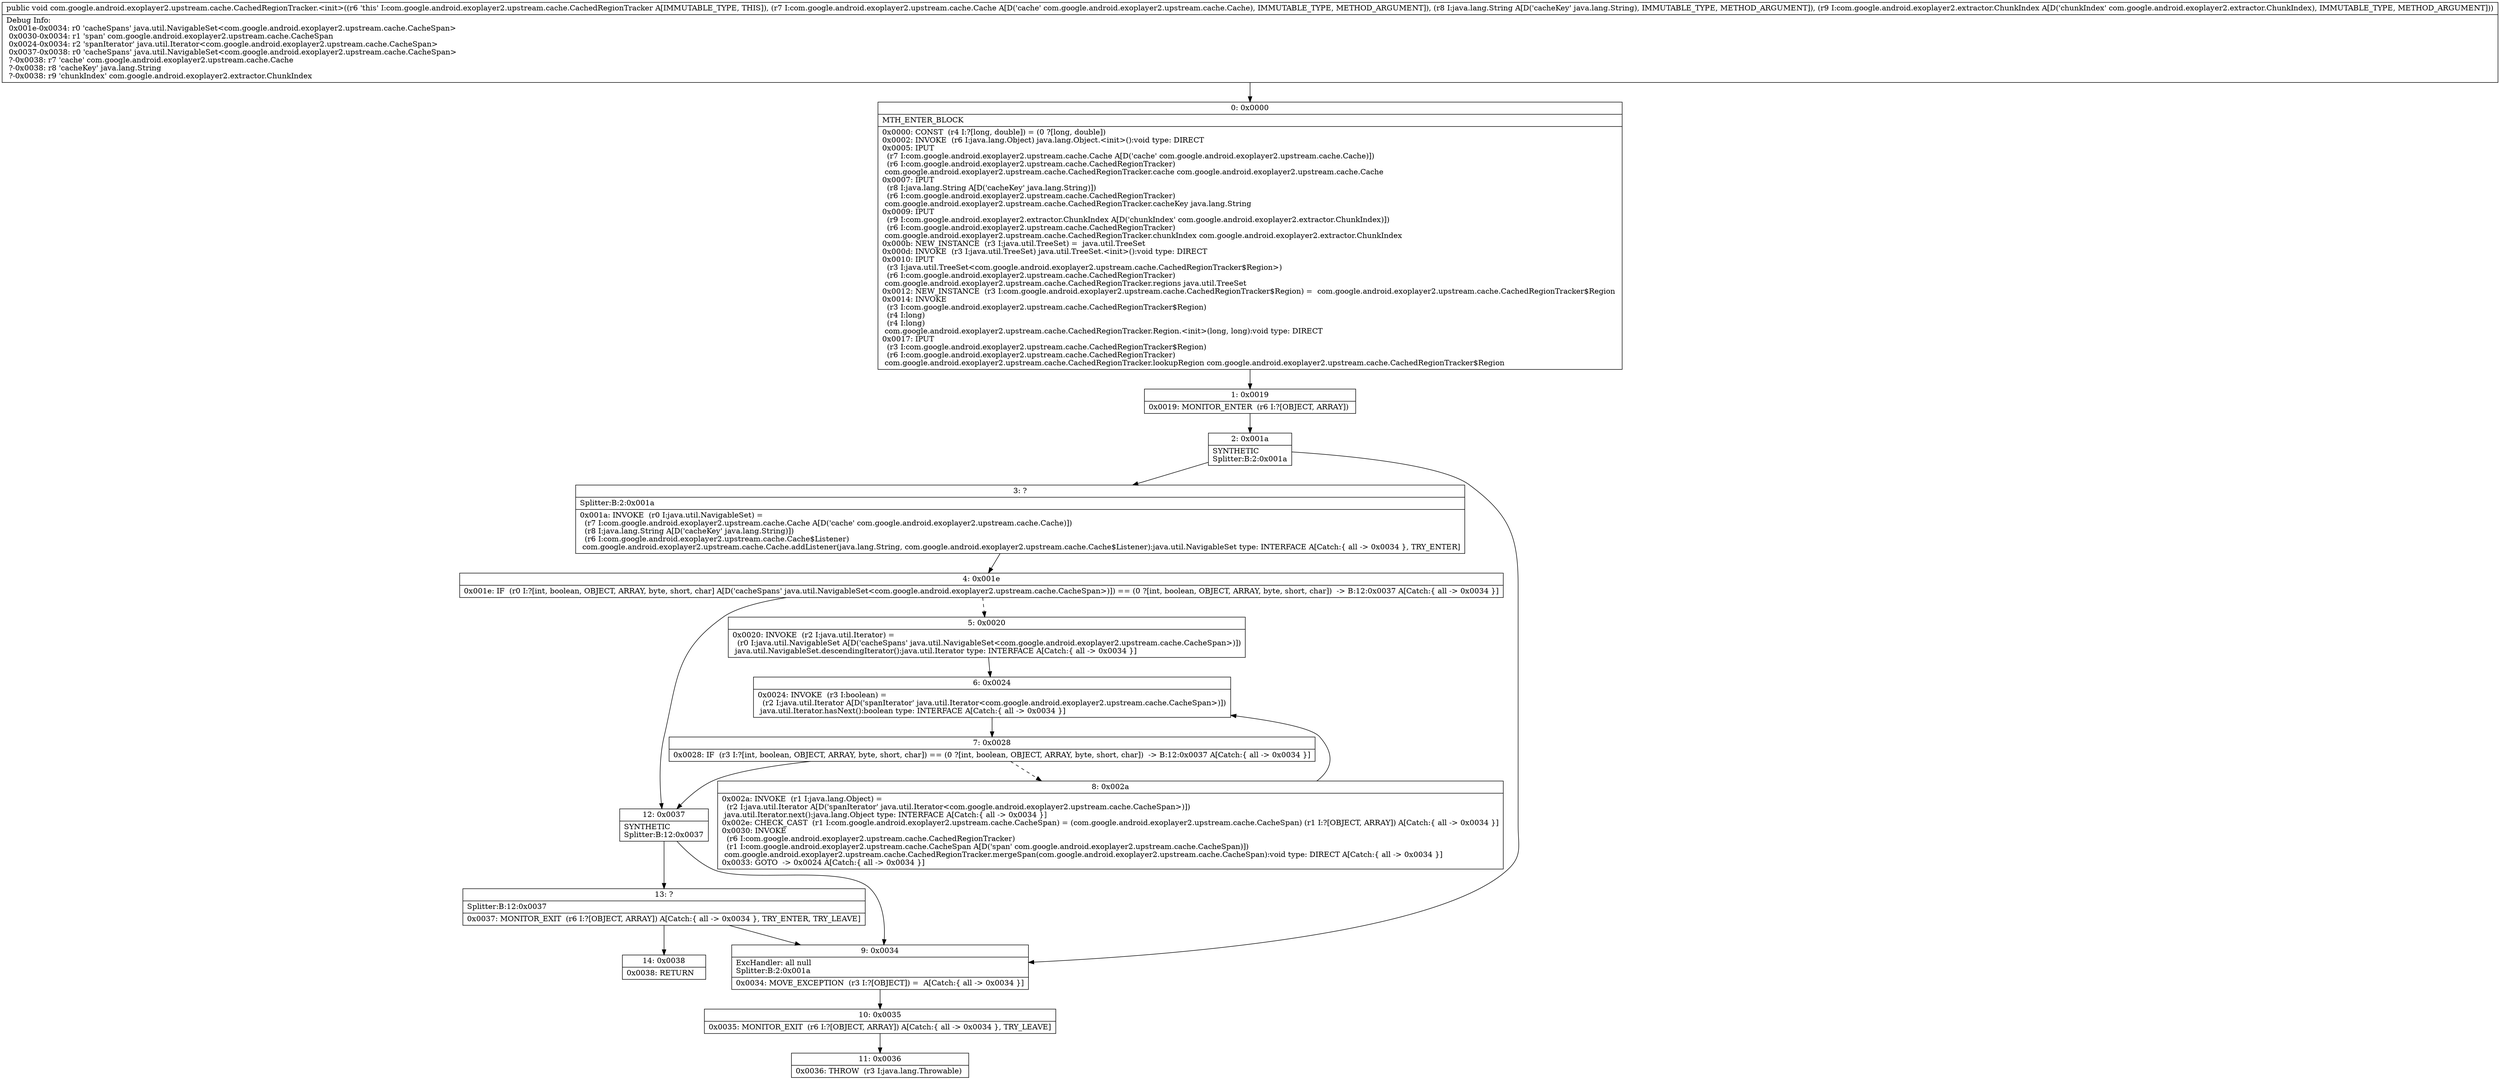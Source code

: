 digraph "CFG forcom.google.android.exoplayer2.upstream.cache.CachedRegionTracker.\<init\>(Lcom\/google\/android\/exoplayer2\/upstream\/cache\/Cache;Ljava\/lang\/String;Lcom\/google\/android\/exoplayer2\/extractor\/ChunkIndex;)V" {
Node_0 [shape=record,label="{0\:\ 0x0000|MTH_ENTER_BLOCK\l|0x0000: CONST  (r4 I:?[long, double]) = (0 ?[long, double]) \l0x0002: INVOKE  (r6 I:java.lang.Object) java.lang.Object.\<init\>():void type: DIRECT \l0x0005: IPUT  \l  (r7 I:com.google.android.exoplayer2.upstream.cache.Cache A[D('cache' com.google.android.exoplayer2.upstream.cache.Cache)])\l  (r6 I:com.google.android.exoplayer2.upstream.cache.CachedRegionTracker)\l com.google.android.exoplayer2.upstream.cache.CachedRegionTracker.cache com.google.android.exoplayer2.upstream.cache.Cache \l0x0007: IPUT  \l  (r8 I:java.lang.String A[D('cacheKey' java.lang.String)])\l  (r6 I:com.google.android.exoplayer2.upstream.cache.CachedRegionTracker)\l com.google.android.exoplayer2.upstream.cache.CachedRegionTracker.cacheKey java.lang.String \l0x0009: IPUT  \l  (r9 I:com.google.android.exoplayer2.extractor.ChunkIndex A[D('chunkIndex' com.google.android.exoplayer2.extractor.ChunkIndex)])\l  (r6 I:com.google.android.exoplayer2.upstream.cache.CachedRegionTracker)\l com.google.android.exoplayer2.upstream.cache.CachedRegionTracker.chunkIndex com.google.android.exoplayer2.extractor.ChunkIndex \l0x000b: NEW_INSTANCE  (r3 I:java.util.TreeSet) =  java.util.TreeSet \l0x000d: INVOKE  (r3 I:java.util.TreeSet) java.util.TreeSet.\<init\>():void type: DIRECT \l0x0010: IPUT  \l  (r3 I:java.util.TreeSet\<com.google.android.exoplayer2.upstream.cache.CachedRegionTracker$Region\>)\l  (r6 I:com.google.android.exoplayer2.upstream.cache.CachedRegionTracker)\l com.google.android.exoplayer2.upstream.cache.CachedRegionTracker.regions java.util.TreeSet \l0x0012: NEW_INSTANCE  (r3 I:com.google.android.exoplayer2.upstream.cache.CachedRegionTracker$Region) =  com.google.android.exoplayer2.upstream.cache.CachedRegionTracker$Region \l0x0014: INVOKE  \l  (r3 I:com.google.android.exoplayer2.upstream.cache.CachedRegionTracker$Region)\l  (r4 I:long)\l  (r4 I:long)\l com.google.android.exoplayer2.upstream.cache.CachedRegionTracker.Region.\<init\>(long, long):void type: DIRECT \l0x0017: IPUT  \l  (r3 I:com.google.android.exoplayer2.upstream.cache.CachedRegionTracker$Region)\l  (r6 I:com.google.android.exoplayer2.upstream.cache.CachedRegionTracker)\l com.google.android.exoplayer2.upstream.cache.CachedRegionTracker.lookupRegion com.google.android.exoplayer2.upstream.cache.CachedRegionTracker$Region \l}"];
Node_1 [shape=record,label="{1\:\ 0x0019|0x0019: MONITOR_ENTER  (r6 I:?[OBJECT, ARRAY]) \l}"];
Node_2 [shape=record,label="{2\:\ 0x001a|SYNTHETIC\lSplitter:B:2:0x001a\l}"];
Node_3 [shape=record,label="{3\:\ ?|Splitter:B:2:0x001a\l|0x001a: INVOKE  (r0 I:java.util.NavigableSet) = \l  (r7 I:com.google.android.exoplayer2.upstream.cache.Cache A[D('cache' com.google.android.exoplayer2.upstream.cache.Cache)])\l  (r8 I:java.lang.String A[D('cacheKey' java.lang.String)])\l  (r6 I:com.google.android.exoplayer2.upstream.cache.Cache$Listener)\l com.google.android.exoplayer2.upstream.cache.Cache.addListener(java.lang.String, com.google.android.exoplayer2.upstream.cache.Cache$Listener):java.util.NavigableSet type: INTERFACE A[Catch:\{ all \-\> 0x0034 \}, TRY_ENTER]\l}"];
Node_4 [shape=record,label="{4\:\ 0x001e|0x001e: IF  (r0 I:?[int, boolean, OBJECT, ARRAY, byte, short, char] A[D('cacheSpans' java.util.NavigableSet\<com.google.android.exoplayer2.upstream.cache.CacheSpan\>)]) == (0 ?[int, boolean, OBJECT, ARRAY, byte, short, char])  \-\> B:12:0x0037 A[Catch:\{ all \-\> 0x0034 \}]\l}"];
Node_5 [shape=record,label="{5\:\ 0x0020|0x0020: INVOKE  (r2 I:java.util.Iterator) = \l  (r0 I:java.util.NavigableSet A[D('cacheSpans' java.util.NavigableSet\<com.google.android.exoplayer2.upstream.cache.CacheSpan\>)])\l java.util.NavigableSet.descendingIterator():java.util.Iterator type: INTERFACE A[Catch:\{ all \-\> 0x0034 \}]\l}"];
Node_6 [shape=record,label="{6\:\ 0x0024|0x0024: INVOKE  (r3 I:boolean) = \l  (r2 I:java.util.Iterator A[D('spanIterator' java.util.Iterator\<com.google.android.exoplayer2.upstream.cache.CacheSpan\>)])\l java.util.Iterator.hasNext():boolean type: INTERFACE A[Catch:\{ all \-\> 0x0034 \}]\l}"];
Node_7 [shape=record,label="{7\:\ 0x0028|0x0028: IF  (r3 I:?[int, boolean, OBJECT, ARRAY, byte, short, char]) == (0 ?[int, boolean, OBJECT, ARRAY, byte, short, char])  \-\> B:12:0x0037 A[Catch:\{ all \-\> 0x0034 \}]\l}"];
Node_8 [shape=record,label="{8\:\ 0x002a|0x002a: INVOKE  (r1 I:java.lang.Object) = \l  (r2 I:java.util.Iterator A[D('spanIterator' java.util.Iterator\<com.google.android.exoplayer2.upstream.cache.CacheSpan\>)])\l java.util.Iterator.next():java.lang.Object type: INTERFACE A[Catch:\{ all \-\> 0x0034 \}]\l0x002e: CHECK_CAST  (r1 I:com.google.android.exoplayer2.upstream.cache.CacheSpan) = (com.google.android.exoplayer2.upstream.cache.CacheSpan) (r1 I:?[OBJECT, ARRAY]) A[Catch:\{ all \-\> 0x0034 \}]\l0x0030: INVOKE  \l  (r6 I:com.google.android.exoplayer2.upstream.cache.CachedRegionTracker)\l  (r1 I:com.google.android.exoplayer2.upstream.cache.CacheSpan A[D('span' com.google.android.exoplayer2.upstream.cache.CacheSpan)])\l com.google.android.exoplayer2.upstream.cache.CachedRegionTracker.mergeSpan(com.google.android.exoplayer2.upstream.cache.CacheSpan):void type: DIRECT A[Catch:\{ all \-\> 0x0034 \}]\l0x0033: GOTO  \-\> 0x0024 A[Catch:\{ all \-\> 0x0034 \}]\l}"];
Node_9 [shape=record,label="{9\:\ 0x0034|ExcHandler: all null\lSplitter:B:2:0x001a\l|0x0034: MOVE_EXCEPTION  (r3 I:?[OBJECT]) =  A[Catch:\{ all \-\> 0x0034 \}]\l}"];
Node_10 [shape=record,label="{10\:\ 0x0035|0x0035: MONITOR_EXIT  (r6 I:?[OBJECT, ARRAY]) A[Catch:\{ all \-\> 0x0034 \}, TRY_LEAVE]\l}"];
Node_11 [shape=record,label="{11\:\ 0x0036|0x0036: THROW  (r3 I:java.lang.Throwable) \l}"];
Node_12 [shape=record,label="{12\:\ 0x0037|SYNTHETIC\lSplitter:B:12:0x0037\l}"];
Node_13 [shape=record,label="{13\:\ ?|Splitter:B:12:0x0037\l|0x0037: MONITOR_EXIT  (r6 I:?[OBJECT, ARRAY]) A[Catch:\{ all \-\> 0x0034 \}, TRY_ENTER, TRY_LEAVE]\l}"];
Node_14 [shape=record,label="{14\:\ 0x0038|0x0038: RETURN   \l}"];
MethodNode[shape=record,label="{public void com.google.android.exoplayer2.upstream.cache.CachedRegionTracker.\<init\>((r6 'this' I:com.google.android.exoplayer2.upstream.cache.CachedRegionTracker A[IMMUTABLE_TYPE, THIS]), (r7 I:com.google.android.exoplayer2.upstream.cache.Cache A[D('cache' com.google.android.exoplayer2.upstream.cache.Cache), IMMUTABLE_TYPE, METHOD_ARGUMENT]), (r8 I:java.lang.String A[D('cacheKey' java.lang.String), IMMUTABLE_TYPE, METHOD_ARGUMENT]), (r9 I:com.google.android.exoplayer2.extractor.ChunkIndex A[D('chunkIndex' com.google.android.exoplayer2.extractor.ChunkIndex), IMMUTABLE_TYPE, METHOD_ARGUMENT]))  | Debug Info:\l  0x001e\-0x0034: r0 'cacheSpans' java.util.NavigableSet\<com.google.android.exoplayer2.upstream.cache.CacheSpan\>\l  0x0030\-0x0034: r1 'span' com.google.android.exoplayer2.upstream.cache.CacheSpan\l  0x0024\-0x0034: r2 'spanIterator' java.util.Iterator\<com.google.android.exoplayer2.upstream.cache.CacheSpan\>\l  0x0037\-0x0038: r0 'cacheSpans' java.util.NavigableSet\<com.google.android.exoplayer2.upstream.cache.CacheSpan\>\l  ?\-0x0038: r7 'cache' com.google.android.exoplayer2.upstream.cache.Cache\l  ?\-0x0038: r8 'cacheKey' java.lang.String\l  ?\-0x0038: r9 'chunkIndex' com.google.android.exoplayer2.extractor.ChunkIndex\l}"];
MethodNode -> Node_0;
Node_0 -> Node_1;
Node_1 -> Node_2;
Node_2 -> Node_3;
Node_2 -> Node_9;
Node_3 -> Node_4;
Node_4 -> Node_5[style=dashed];
Node_4 -> Node_12;
Node_5 -> Node_6;
Node_6 -> Node_7;
Node_7 -> Node_8[style=dashed];
Node_7 -> Node_12;
Node_8 -> Node_6;
Node_9 -> Node_10;
Node_10 -> Node_11;
Node_12 -> Node_13;
Node_12 -> Node_9;
Node_13 -> Node_14;
Node_13 -> Node_9;
}

